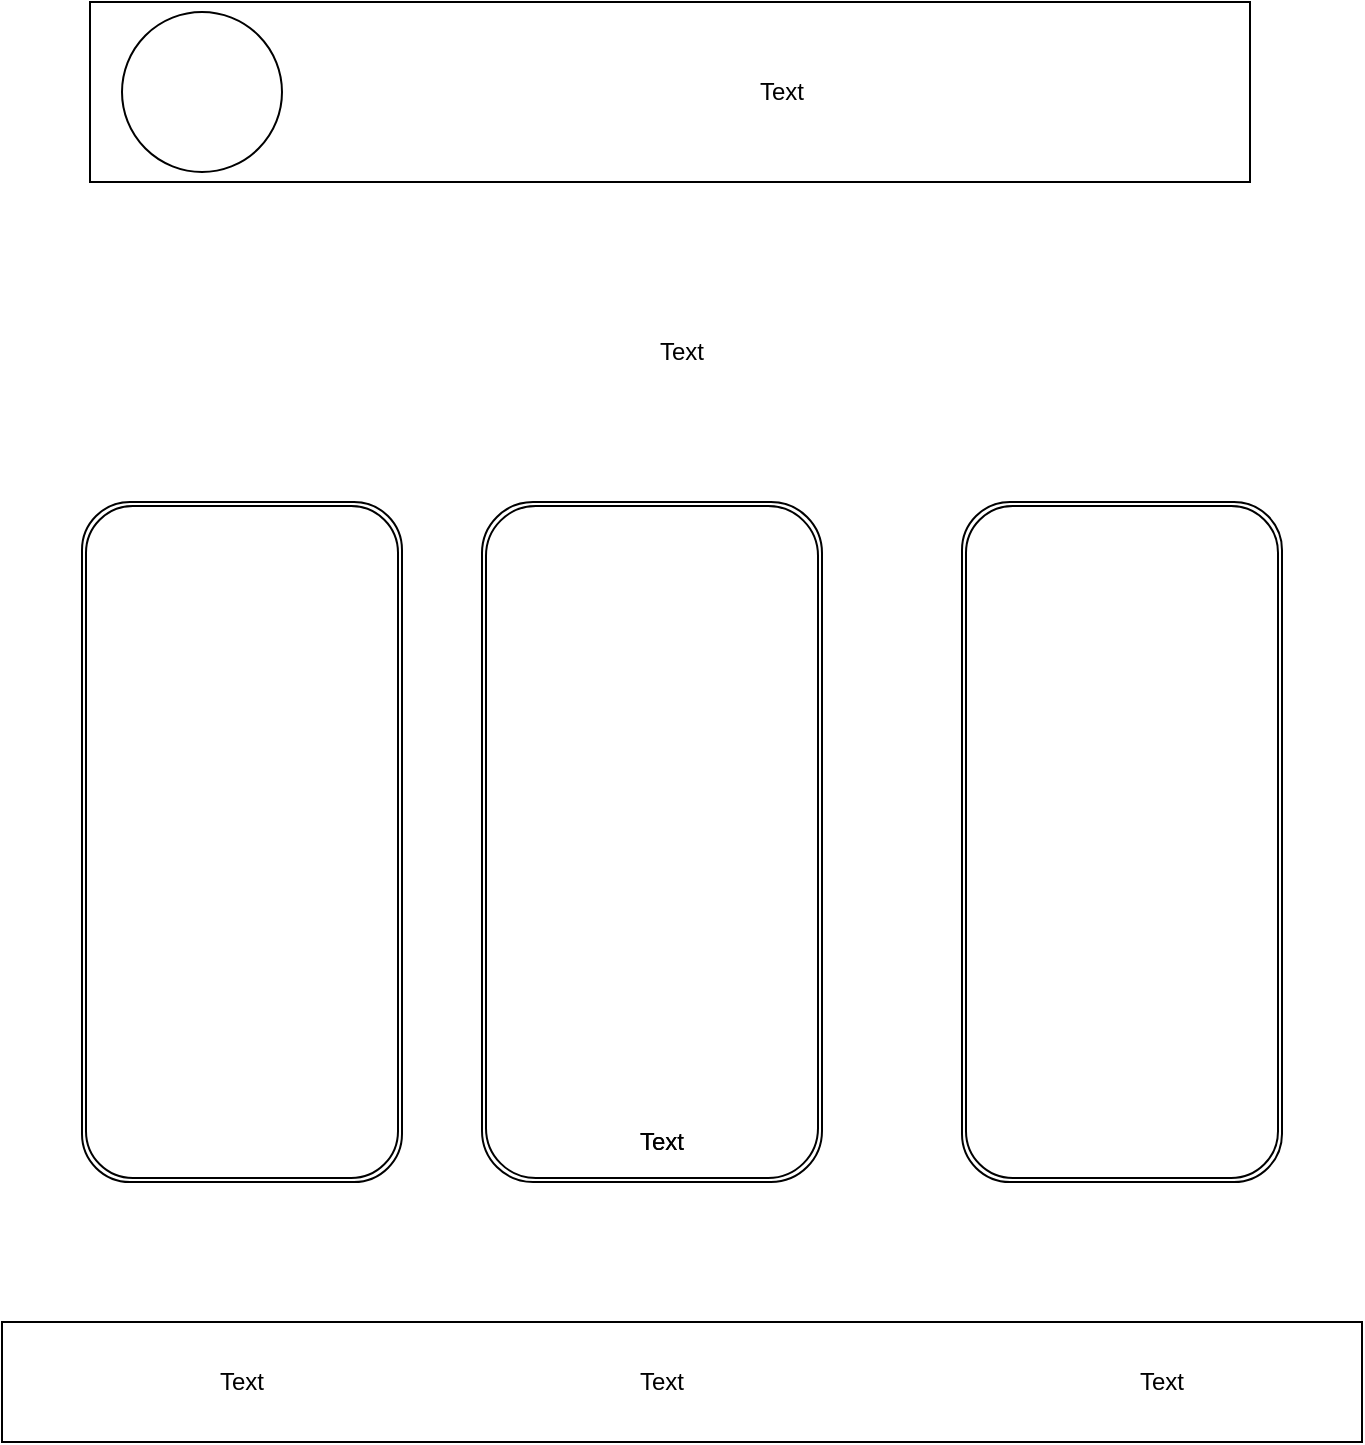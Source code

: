 <mxfile version="13.1.3">
    <diagram id="6hGFLwfOUW9BJ-s0fimq" name="Page-1">
        <mxGraphModel dx="800" dy="618" grid="1" gridSize="10" guides="1" tooltips="1" connect="1" arrows="1" fold="1" page="1" pageScale="1" pageWidth="827" pageHeight="1169" math="0" shadow="0">
            <root>
                <mxCell id="0"/>
                <mxCell id="1" parent="0"/>
                <mxCell id="2" value="" style="rounded=0;whiteSpace=wrap;html=1;" parent="1" vertex="1">
                    <mxGeometry x="124" y="30" width="580" height="90" as="geometry"/>
                </mxCell>
                <mxCell id="6" value="" style="ellipse;whiteSpace=wrap;html=1;aspect=fixed;" vertex="1" parent="1">
                    <mxGeometry x="140" y="35" width="80" height="80" as="geometry"/>
                </mxCell>
                <mxCell id="9" value="Text" style="text;html=1;strokeColor=none;fillColor=none;align=center;verticalAlign=middle;whiteSpace=wrap;rounded=0;" vertex="1" parent="1">
                    <mxGeometry x="160" y="160" width="520" height="90" as="geometry"/>
                </mxCell>
                <mxCell id="10" value="Text" style="text;html=1;strokeColor=none;fillColor=none;align=center;verticalAlign=middle;whiteSpace=wrap;rounded=0;" vertex="1" parent="1">
                    <mxGeometry x="330" y="50" width="280" height="50" as="geometry"/>
                </mxCell>
                <mxCell id="11" value="" style="shape=ext;double=1;rounded=1;whiteSpace=wrap;html=1;direction=south;" vertex="1" parent="1">
                    <mxGeometry x="120" y="280" width="160" height="340" as="geometry"/>
                </mxCell>
                <mxCell id="12" value="" style="shape=ext;double=1;rounded=1;whiteSpace=wrap;html=1;direction=south;" vertex="1" parent="1">
                    <mxGeometry x="320" y="280" width="170" height="340" as="geometry"/>
                </mxCell>
                <mxCell id="13" value="" style="shape=ext;double=1;rounded=1;whiteSpace=wrap;html=1;direction=south;" vertex="1" parent="1">
                    <mxGeometry x="560" y="280" width="160" height="340" as="geometry"/>
                </mxCell>
                <mxCell id="14" value="" style="rounded=0;whiteSpace=wrap;html=1;" vertex="1" parent="1">
                    <mxGeometry x="80" y="690" width="680" height="60" as="geometry"/>
                </mxCell>
                <mxCell id="15" value="Text" style="text;html=1;strokeColor=none;fillColor=none;align=center;verticalAlign=middle;whiteSpace=wrap;rounded=0;" vertex="1" parent="1">
                    <mxGeometry x="390" y="590" width="40" height="20" as="geometry"/>
                </mxCell>
                <mxCell id="16" value="Text" style="text;html=1;strokeColor=none;fillColor=none;align=center;verticalAlign=middle;whiteSpace=wrap;rounded=0;" vertex="1" parent="1">
                    <mxGeometry x="390" y="590" width="40" height="20" as="geometry"/>
                </mxCell>
                <mxCell id="17" value="Text" style="text;html=1;strokeColor=none;fillColor=none;align=center;verticalAlign=middle;whiteSpace=wrap;rounded=0;" vertex="1" parent="1">
                    <mxGeometry x="130" y="710" width="140" height="20" as="geometry"/>
                </mxCell>
                <mxCell id="18" value="Text" style="text;html=1;strokeColor=none;fillColor=none;align=center;verticalAlign=middle;whiteSpace=wrap;rounded=0;" vertex="1" parent="1">
                    <mxGeometry x="340" y="710" width="140" height="20" as="geometry"/>
                </mxCell>
                <mxCell id="19" value="Text" style="text;html=1;strokeColor=none;fillColor=none;align=center;verticalAlign=middle;whiteSpace=wrap;rounded=0;" vertex="1" parent="1">
                    <mxGeometry x="590" y="710" width="140" height="20" as="geometry"/>
                </mxCell>
            </root>
        </mxGraphModel>
    </diagram>
</mxfile>